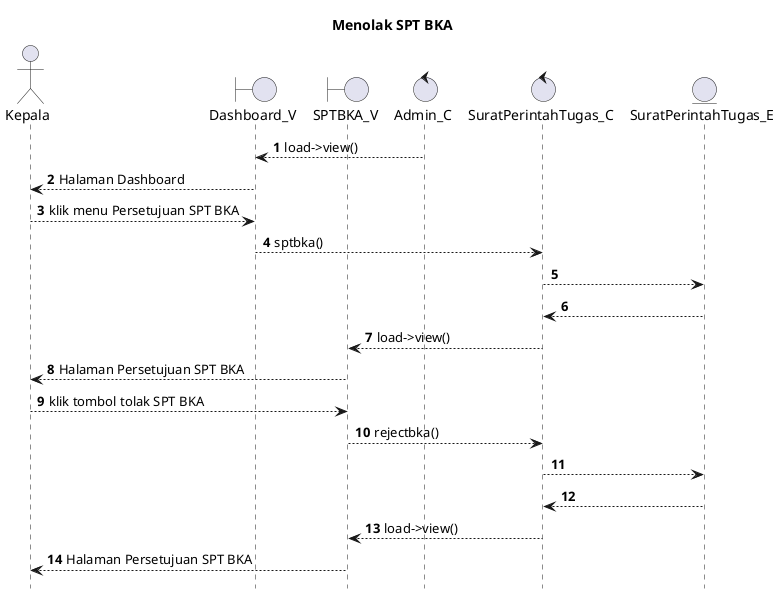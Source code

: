 @startuml

autonumber
hide footbox
title Menolak SPT BKA

Actor Kepala
boundary Dashboard_V
boundary SPTBKA_V
control Admin_C
control SuratPerintahTugas_C
Entity SuratPerintahTugas_E

Admin_C --> Dashboard_V: load->view()
Dashboard_V --> Kepala: Halaman Dashboard
Kepala --> Dashboard_V: klik menu Persetujuan SPT BKA
Dashboard_V --> SuratPerintahTugas_C: sptbka()
SuratPerintahTugas_C --> SuratPerintahTugas_E:
    
    SuratPerintahTugas_E --> SuratPerintahTugas_C:
    SuratPerintahTugas_C --> SPTBKA_V: load->view()
    SPTBKA_V --> Kepala: Halaman Persetujuan SPT BKA

Kepala --> SPTBKA_V: klik tombol tolak SPT BKA
SPTBKA_V --> SuratPerintahTugas_C: rejectbka()
SuratPerintahTugas_C --> SuratPerintahTugas_E:
   
    SuratPerintahTugas_E --> SuratPerintahTugas_C:
    SuratPerintahTugas_C --> SPTBKA_V: load->view()
    SPTBKA_V --> Kepala: Halaman Persetujuan SPT BKA

@enduml